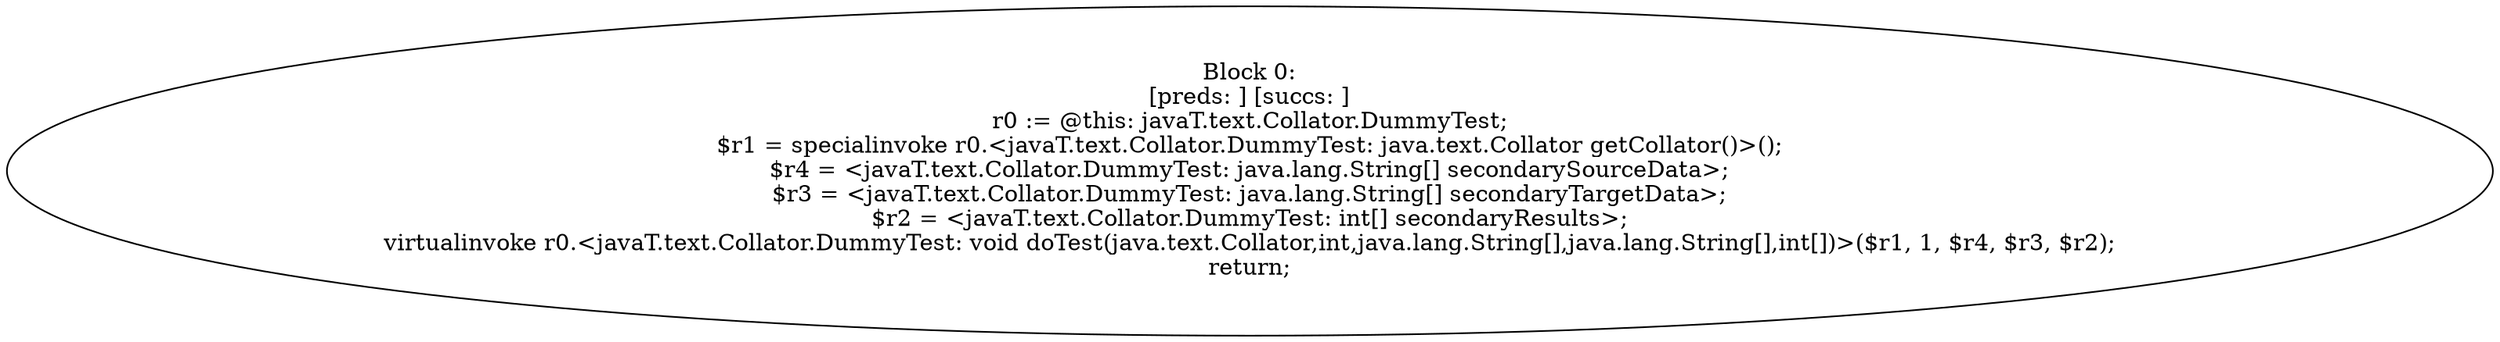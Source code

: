 digraph "unitGraph" {
    "Block 0:
[preds: ] [succs: ]
r0 := @this: javaT.text.Collator.DummyTest;
$r1 = specialinvoke r0.<javaT.text.Collator.DummyTest: java.text.Collator getCollator()>();
$r4 = <javaT.text.Collator.DummyTest: java.lang.String[] secondarySourceData>;
$r3 = <javaT.text.Collator.DummyTest: java.lang.String[] secondaryTargetData>;
$r2 = <javaT.text.Collator.DummyTest: int[] secondaryResults>;
virtualinvoke r0.<javaT.text.Collator.DummyTest: void doTest(java.text.Collator,int,java.lang.String[],java.lang.String[],int[])>($r1, 1, $r4, $r3, $r2);
return;
"
}
